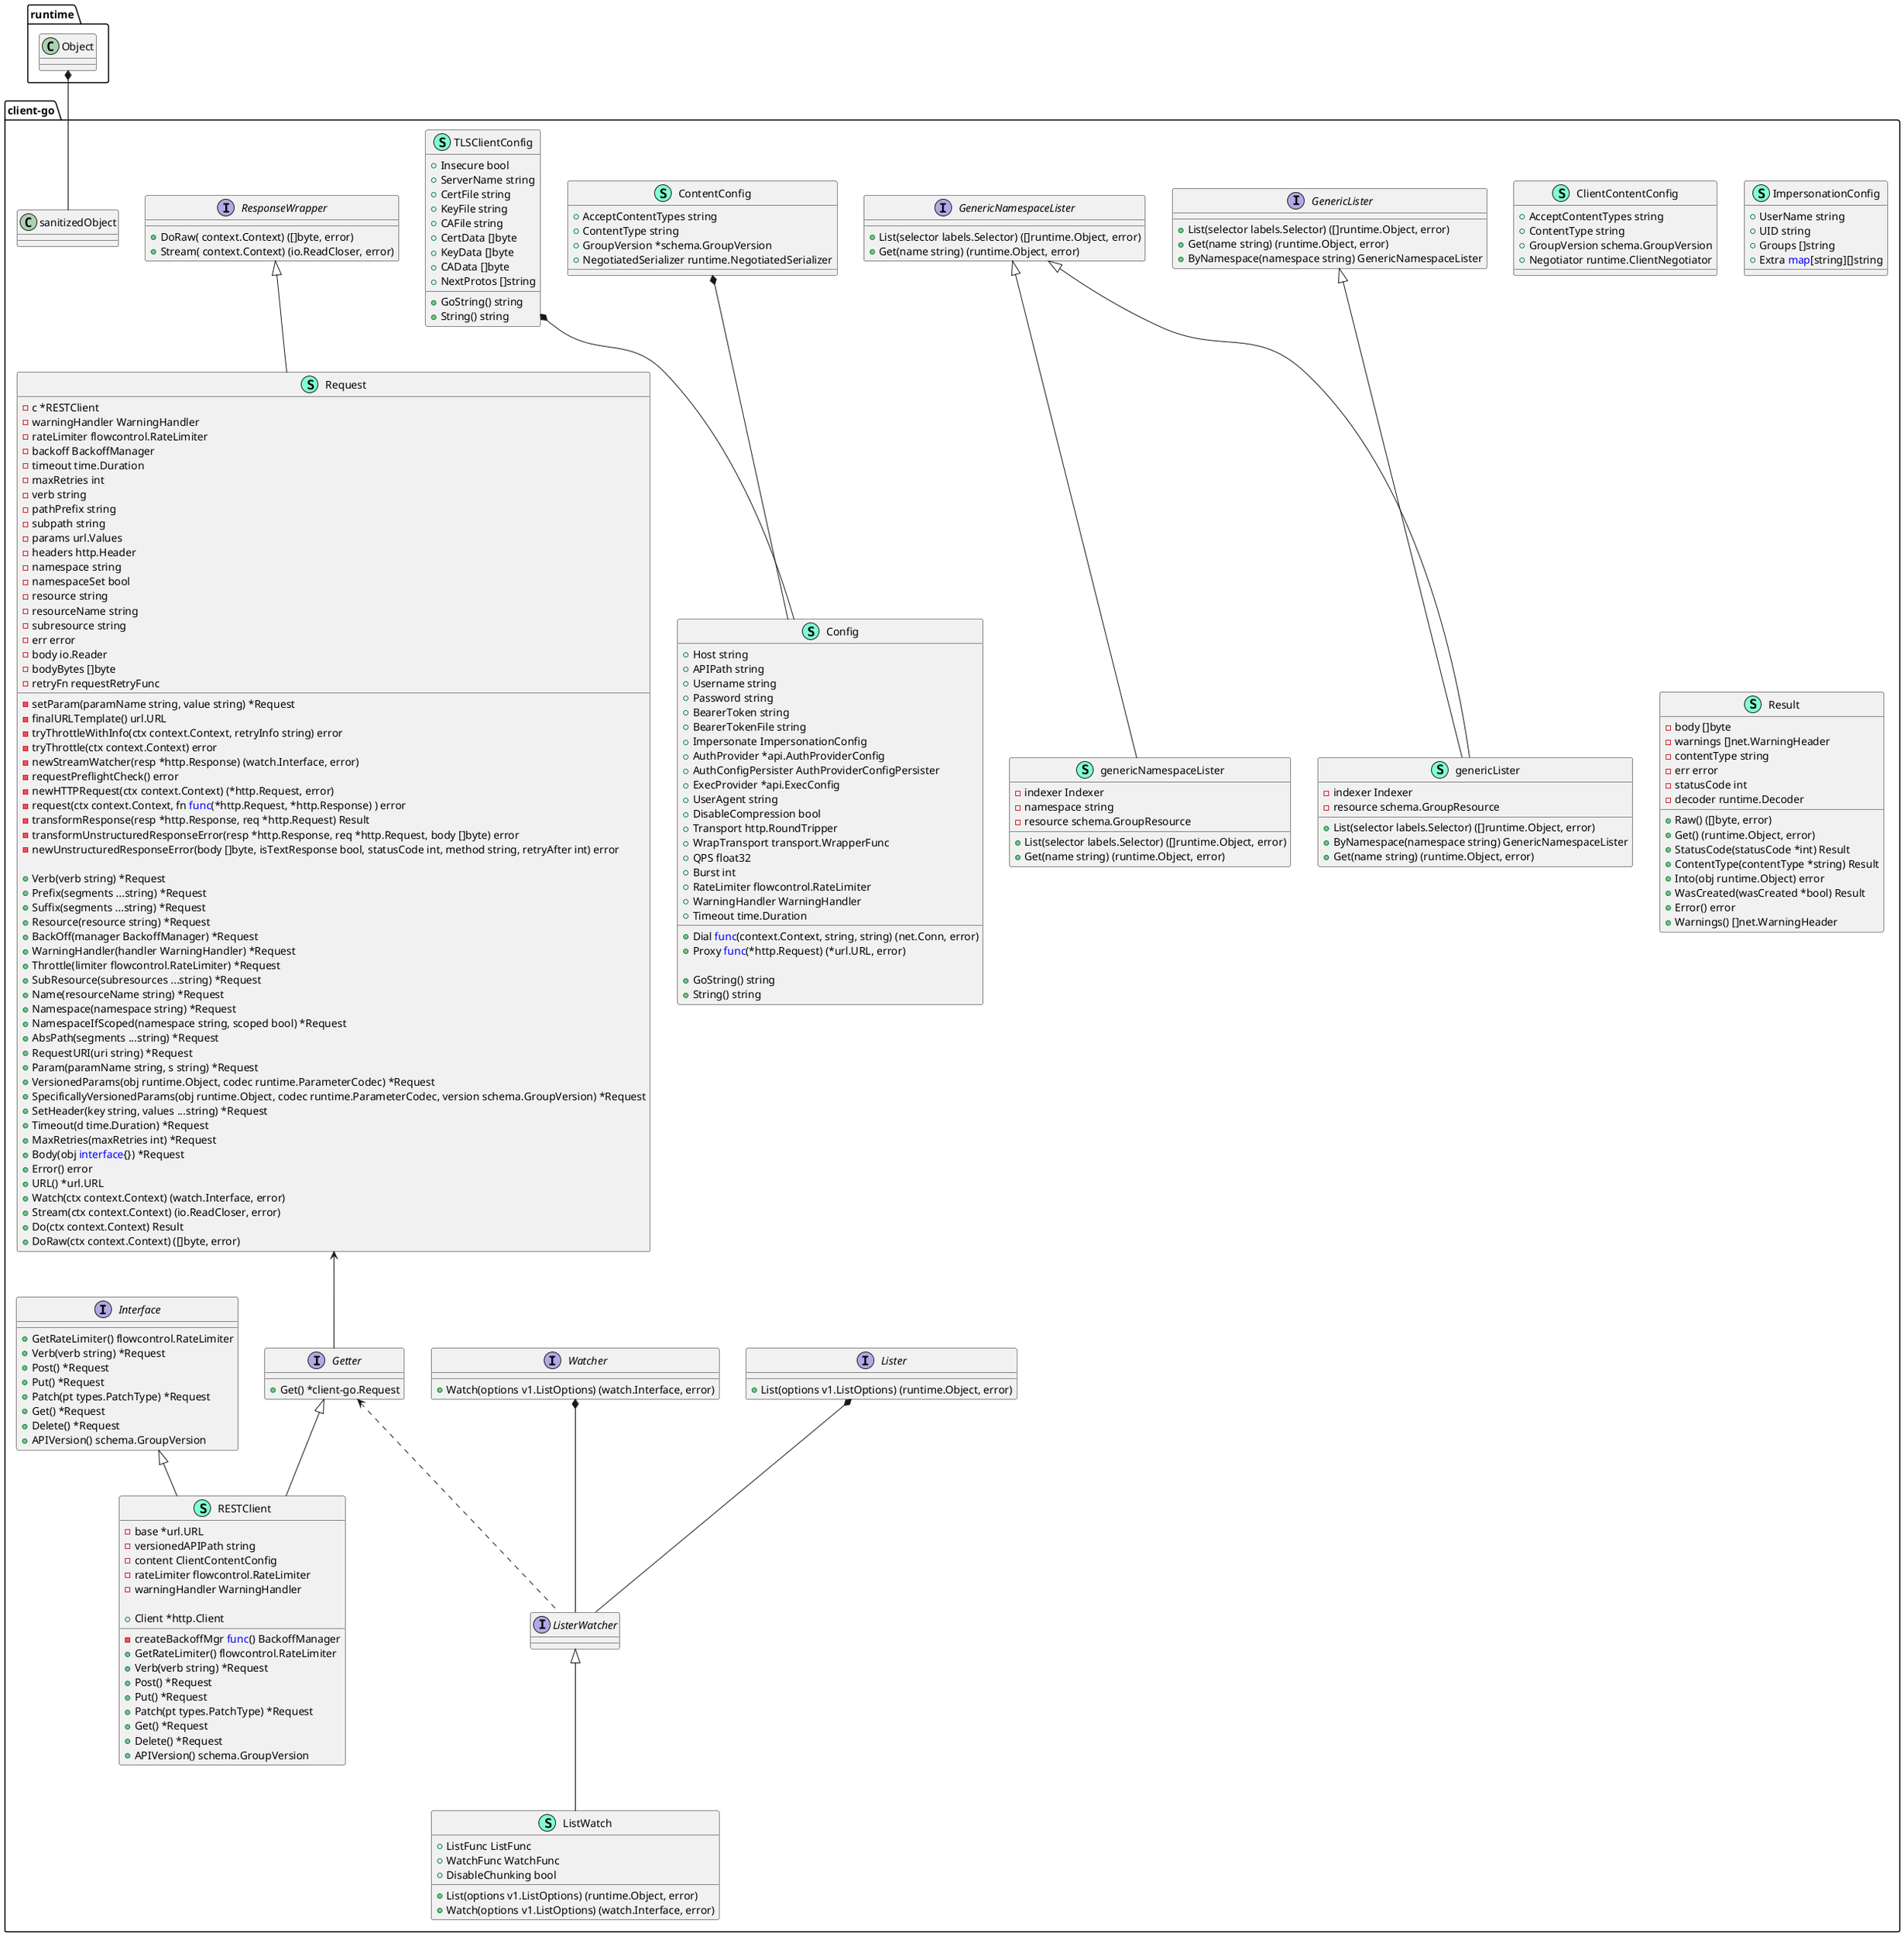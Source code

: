 @startuml
namespace client-go {
    interface GenericLister  {
        + List(selector labels.Selector) ([]runtime.Object, error)
        + Get(name string) (runtime.Object, error)
        + ByNamespace(namespace string) GenericNamespaceLister

    }
    interface GenericNamespaceLister  {
        + List(selector labels.Selector) ([]runtime.Object, error)
        + Get(name string) (runtime.Object, error)

    }
    interface Getter  {
        + Get() *client-go.Request

    }
    class ListWatch << (S,Aquamarine) >> {
        + ListFunc ListFunc
        + WatchFunc WatchFunc
        + DisableChunking bool

        + List(options v1.ListOptions) (runtime.Object, error)
        + Watch(options v1.ListOptions) (watch.Interface, error)

    }
    interface Lister  {
        + List(options v1.ListOptions) (runtime.Object, error)

    }
    interface ListerWatcher  {
    }
    interface Watcher  {
        + Watch(options v1.ListOptions) (watch.Interface, error)

    }
    ' class client-go.AppendFunc << (T, #FF7700) >>  {
    ' }
    ' class client-go.ListFunc << (T, #FF7700) >>  {
    ' }
    ' class client-go.WatchFunc << (T, #FF7700) >>  {
    ' }
    class genericLister << (S,Aquamarine) >> {
        - indexer Indexer
        - resource schema.GroupResource

        + List(selector labels.Selector) ([]runtime.Object, error)
        + ByNamespace(namespace string) GenericNamespaceLister
        + Get(name string) (runtime.Object, error)

    }
    class genericNamespaceLister << (S,Aquamarine) >> {
        - indexer Indexer
        - namespace string
        - resource schema.GroupResource

        + List(selector labels.Selector) ([]runtime.Object, error)
        + Get(name string) (runtime.Object, error)

    }
    ' class "<font color=blue>func</font>(v1.ListOptions) (runtime.Object, error)" as fontcolorbluefuncfontv1ListOptionsruntimeObjecterror {
    '     'This class was created so that we can correctly have an alias pointing to this name. Since it contains dots that can break namespaces
    ' }
    ' class "<font color=blue>func</font>(v1.ListOptions) (watch.Interface, error)" as fontcolorbluefuncfontv1ListOptionswatchInterfaceerror {
    '     'This class was created so that we can correctly have an alias pointing to this name. Since it contains dots that can break namespaces
    ' }
}
"client-go.Lister" *-- "client-go.ListerWatcher"
"client-go.Watcher" *-- "client-go.ListerWatcher"

' "client-go.Lister" <|-- "client-go.ListWatch"
"client-go.ListerWatcher" <|-- "client-go.ListWatch"
"client-go.GenericLister" <|-- "client-go.genericLister"
"client-go.GenericNamespaceLister" <|-- "client-go.genericLister"
"client-go.GenericNamespaceLister" <|-- "client-go.genericNamespaceLister"

namespace client-go {
    class ClientContentConfig << (S,Aquamarine) >> {
        + AcceptContentTypes string
        + ContentType string
        + GroupVersion schema.GroupVersion
        + Negotiator runtime.ClientNegotiator

    }
    class Config << (S,Aquamarine) >> {
        + Host string
        + APIPath string
        + Username string
        + Password string
        + BearerToken string
        + BearerTokenFile string
        + Impersonate ImpersonationConfig
        + AuthProvider *api.AuthProviderConfig
        + AuthConfigPersister AuthProviderConfigPersister
        + ExecProvider *api.ExecConfig
        + UserAgent string
        + DisableCompression bool
        + Transport http.RoundTripper
        + WrapTransport transport.WrapperFunc
        + QPS float32
        + Burst int
        + RateLimiter flowcontrol.RateLimiter
        + WarningHandler WarningHandler
        + Timeout time.Duration
        + Dial <font color=blue>func</font>(context.Context, string, string) (net.Conn, error)
        + Proxy <font color=blue>func</font>(*http.Request) (*url.URL, error)

        + GoString() string
        + String() string

    }
    class ContentConfig << (S,Aquamarine) >> {
        + AcceptContentTypes string
        + ContentType string
        + GroupVersion *schema.GroupVersion
        + NegotiatedSerializer runtime.NegotiatedSerializer

    }
    ' interface HTTPClient  {
    '     + Do(req *http.Request) (*http.Response, error)

    ' }
    class ImpersonationConfig << (S,Aquamarine) >> {
        + UserName string
        + UID string
        + Groups []string
        + Extra <font color=blue>map</font>[string][]string

    }
    interface Interface  {
        + GetRateLimiter() flowcontrol.RateLimiter
        + Verb(verb string) *Request
        + Post() *Request
        + Put() *Request
        + Patch(pt types.PatchType) *Request
        + Get() *Request
        + Delete() *Request
        + APIVersion() schema.GroupVersion

    }
    class RESTClient << (S,Aquamarine) >> {
        - base *url.URL
        - versionedAPIPath string
        - content ClientContentConfig
        - createBackoffMgr <font color=blue>func</font>() BackoffManager
        - rateLimiter flowcontrol.RateLimiter
        - warningHandler WarningHandler

        + Client *http.Client

        + GetRateLimiter() flowcontrol.RateLimiter
        + Verb(verb string) *Request
        + Post() *Request
        + Put() *Request
        + Patch(pt types.PatchType) *Request
        + Get() *Request
        + Delete() *Request
        + APIVersion() schema.GroupVersion

    }
    class Request << (S,Aquamarine) >> {
        - c *RESTClient
        - warningHandler WarningHandler
        - rateLimiter flowcontrol.RateLimiter
        - backoff BackoffManager
        - timeout time.Duration
        - maxRetries int
        - verb string
        - pathPrefix string
        - subpath string
        - params url.Values
        - headers http.Header
        - namespace string
        - namespaceSet bool
        - resource string
        - resourceName string
        - subresource string
        - err error
        - body io.Reader
        - bodyBytes []byte
        - retryFn requestRetryFunc

        - setParam(paramName string, value string) *Request
        - finalURLTemplate() url.URL
        - tryThrottleWithInfo(ctx context.Context, retryInfo string) error
        - tryThrottle(ctx context.Context) error
        - newStreamWatcher(resp *http.Response) (watch.Interface, error)
        - requestPreflightCheck() error
        - newHTTPRequest(ctx context.Context) (*http.Request, error)
        - request(ctx context.Context, fn <font color=blue>func</font>(*http.Request, *http.Response) ) error
        - transformResponse(resp *http.Response, req *http.Request) Result
        - transformUnstructuredResponseError(resp *http.Response, req *http.Request, body []byte) error
        - newUnstructuredResponseError(body []byte, isTextResponse bool, statusCode int, method string, retryAfter int) error

        + Verb(verb string) *Request
        + Prefix(segments ...string) *Request
        + Suffix(segments ...string) *Request
        + Resource(resource string) *Request
        + BackOff(manager BackoffManager) *Request
        + WarningHandler(handler WarningHandler) *Request
        + Throttle(limiter flowcontrol.RateLimiter) *Request
        + SubResource(subresources ...string) *Request
        + Name(resourceName string) *Request
        + Namespace(namespace string) *Request
        + NamespaceIfScoped(namespace string, scoped bool) *Request
        + AbsPath(segments ...string) *Request
        + RequestURI(uri string) *Request
        + Param(paramName string, s string) *Request
        + VersionedParams(obj runtime.Object, codec runtime.ParameterCodec) *Request
        + SpecificallyVersionedParams(obj runtime.Object, codec runtime.ParameterCodec, version schema.GroupVersion) *Request
        + SetHeader(key string, values ...string) *Request
        + Timeout(d time.Duration) *Request
        + MaxRetries(maxRetries int) *Request
        + Body(obj <font color=blue>interface</font>{}) *Request
        + Error() error
        + URL() *url.URL
        + Watch(ctx context.Context) (watch.Interface, error)
        + Stream(ctx context.Context) (io.ReadCloser, error)
        + Do(ctx context.Context) Result
        + DoRaw(ctx context.Context) ([]byte, error)

    }
    ' class RequestConstructionError << (S,Aquamarine) >> {
    '     + Err error

    '     + Error() string

    ' }
    interface ResponseWrapper  {
        + DoRaw( context.Context) ([]byte, error)
        + Stream( context.Context) (io.ReadCloser, error)

    }
    class Result << (S,Aquamarine) >> {
        - body []byte
        - warnings []net.WarningHeader
        - contentType string
        - err error
        - statusCode int
        - decoder runtime.Decoder

        + Raw() ([]byte, error)
        + Get() (runtime.Object, error)
        + StatusCode(statusCode *int) Result
        + ContentType(contentType *string) Result
        + Into(obj runtime.Object) error
        + WasCreated(wasCreated *bool) Result
        + Error() error
        + Warnings() []net.WarningHeader

    }
    class TLSClientConfig << (S,Aquamarine) >> {
        + Insecure bool
        + ServerName string
        + CertFile string
        + KeyFile string
        + CAFile string
        + CertData []byte
        + KeyData []byte
        + CAData []byte
        + NextProtos []string

        + GoString() string
        + String() string

    }
    
    ' class sanitizedAuthConfigPersister << (S,Aquamarine) >> {
    '     + GoString() string
    '     + String() string

    ' }
    ' class sanitizedObject << (S,Aquamarine) >> {
    '     + GoString() string
    '     + String() string

    ' }
    ' class throttleSettings << (S,Aquamarine) >> {
    '     - logLevel klog.Level
    '     - minLogInterval time.Duration
    '     - lastLogTime time.Time
    '     - lock sync.RWMutex

    ' }
    ' class throttledLogger << (S,Aquamarine) >> {
    '     - clock clock.PassiveClock
    '     - settings []*throttleSettings

    '     - attemptToLog() (klog.Level, bool)

    '     + Infof(message string, args ...<font color=blue>interface</font>{}) 

    ' }
}
"client-go.ContentConfig" *-- "client-go.Config"
"client-go.TLSClientConfig" *-- "client-go.Config"
"runtime.Object" *-- "client-go.sanitizedObject"

"client-go.Getter" <|-- "client-go.RESTClient"
"client-go.Interface" <|-- "client-go.RESTClient"
"client-go.ResponseWrapper" <|-- "client-go.Request"
"client-go.Request" <-- "client-go.Getter"
"client-go.Getter" <.. "client-go.ListerWatcher"
' "client-go.fontcolorbluefuncfontv1ListOptionsruntimeObjecterror" #.. "client-go.ListFunc"
' "client-go.fontcolorbluefuncfontv1ListOptionswatchInterfaceerror" #.. "client-go.WatchFunc"
@enduml
